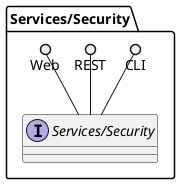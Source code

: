 @startuml

package "Services/Security" {
    interface "Services/Security" {

    }
    CLI ()-- "Services/Security"
    REST ()-- "Services/Security"
    Web ()-- "Services/Security"

}


@enduml
